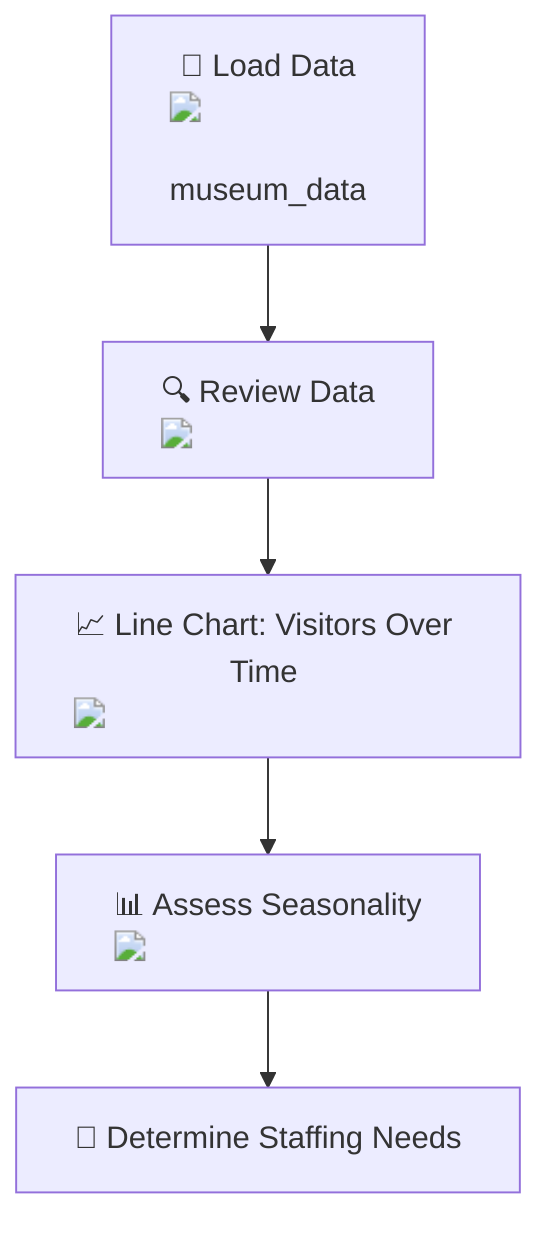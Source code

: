 flowchart TD
    A["📂 Load Data <img src='file.svg' /> <br/> museum_data"] --> B["🔍 Review Data <img src='table.svg' />"]
    B --> C["📈 Line Chart: Visitors Over Time <img src='dummy_plots/lineplot_template.svg' />"]
    C --> D["📊 Assess Seasonality <img src='dummy_plots/lineplot_template.svg' />"]
    D --> E["📅 Determine Staffing Needs"]
